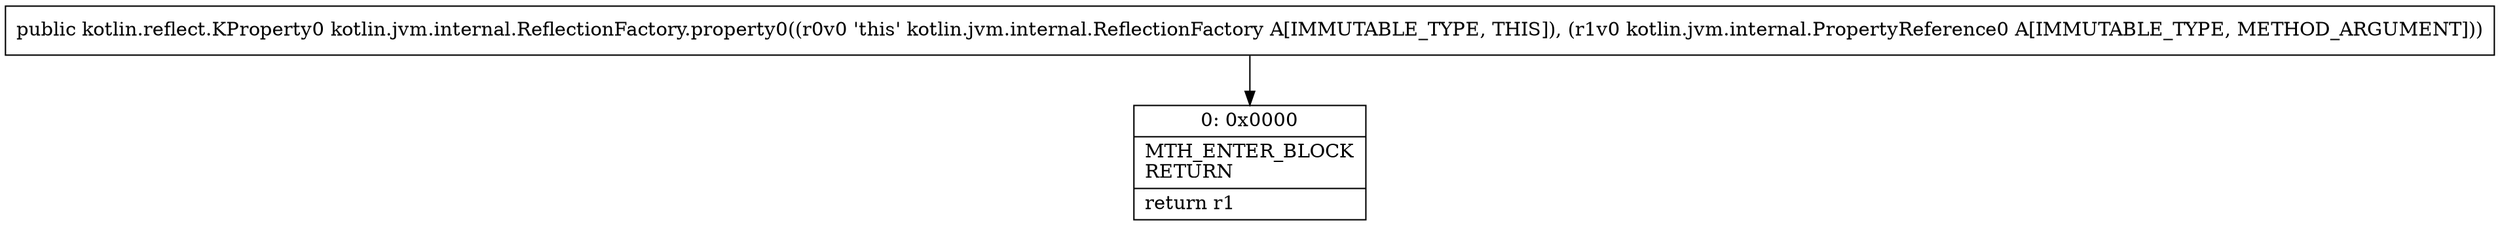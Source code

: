 digraph "CFG forkotlin.jvm.internal.ReflectionFactory.property0(Lkotlin\/jvm\/internal\/PropertyReference0;)Lkotlin\/reflect\/KProperty0;" {
Node_0 [shape=record,label="{0\:\ 0x0000|MTH_ENTER_BLOCK\lRETURN\l|return r1\l}"];
MethodNode[shape=record,label="{public kotlin.reflect.KProperty0 kotlin.jvm.internal.ReflectionFactory.property0((r0v0 'this' kotlin.jvm.internal.ReflectionFactory A[IMMUTABLE_TYPE, THIS]), (r1v0 kotlin.jvm.internal.PropertyReference0 A[IMMUTABLE_TYPE, METHOD_ARGUMENT])) }"];
MethodNode -> Node_0;
}

